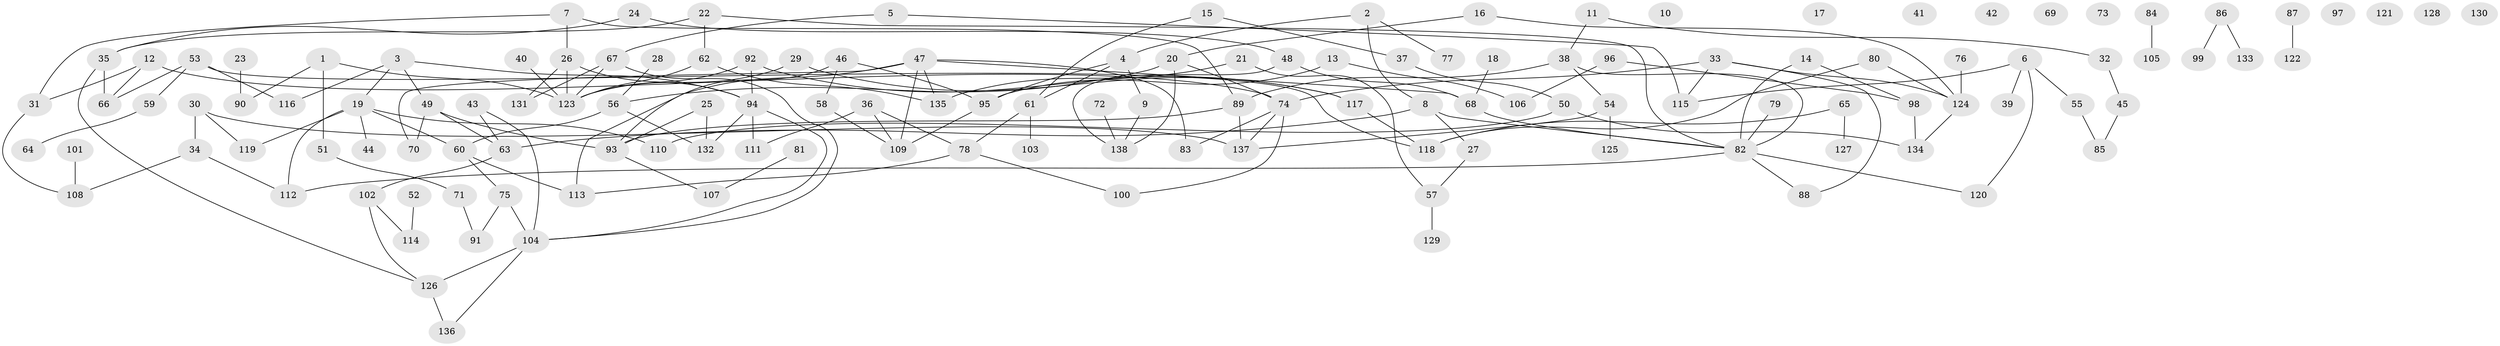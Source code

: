 // Generated by graph-tools (version 1.1) at 2025/12/03/09/25 04:12:53]
// undirected, 138 vertices, 174 edges
graph export_dot {
graph [start="1"]
  node [color=gray90,style=filled];
  1;
  2;
  3;
  4;
  5;
  6;
  7;
  8;
  9;
  10;
  11;
  12;
  13;
  14;
  15;
  16;
  17;
  18;
  19;
  20;
  21;
  22;
  23;
  24;
  25;
  26;
  27;
  28;
  29;
  30;
  31;
  32;
  33;
  34;
  35;
  36;
  37;
  38;
  39;
  40;
  41;
  42;
  43;
  44;
  45;
  46;
  47;
  48;
  49;
  50;
  51;
  52;
  53;
  54;
  55;
  56;
  57;
  58;
  59;
  60;
  61;
  62;
  63;
  64;
  65;
  66;
  67;
  68;
  69;
  70;
  71;
  72;
  73;
  74;
  75;
  76;
  77;
  78;
  79;
  80;
  81;
  82;
  83;
  84;
  85;
  86;
  87;
  88;
  89;
  90;
  91;
  92;
  93;
  94;
  95;
  96;
  97;
  98;
  99;
  100;
  101;
  102;
  103;
  104;
  105;
  106;
  107;
  108;
  109;
  110;
  111;
  112;
  113;
  114;
  115;
  116;
  117;
  118;
  119;
  120;
  121;
  122;
  123;
  124;
  125;
  126;
  127;
  128;
  129;
  130;
  131;
  132;
  133;
  134;
  135;
  136;
  137;
  138;
  1 -- 51;
  1 -- 90;
  1 -- 123;
  2 -- 4;
  2 -- 8;
  2 -- 77;
  3 -- 19;
  3 -- 49;
  3 -- 94;
  3 -- 116;
  4 -- 9;
  4 -- 61;
  4 -- 95;
  5 -- 67;
  5 -- 115;
  6 -- 39;
  6 -- 55;
  6 -- 115;
  6 -- 120;
  7 -- 26;
  7 -- 31;
  7 -- 89;
  8 -- 27;
  8 -- 63;
  8 -- 82;
  9 -- 138;
  11 -- 32;
  11 -- 38;
  12 -- 31;
  12 -- 66;
  12 -- 74;
  13 -- 95;
  13 -- 106;
  14 -- 82;
  14 -- 98;
  15 -- 37;
  15 -- 61;
  16 -- 20;
  16 -- 124;
  18 -- 68;
  19 -- 44;
  19 -- 60;
  19 -- 110;
  19 -- 112;
  19 -- 119;
  20 -- 56;
  20 -- 74;
  20 -- 138;
  21 -- 57;
  21 -- 135;
  22 -- 35;
  22 -- 62;
  22 -- 82;
  23 -- 90;
  24 -- 35;
  24 -- 48;
  25 -- 93;
  25 -- 132;
  26 -- 94;
  26 -- 123;
  26 -- 131;
  27 -- 57;
  28 -- 56;
  29 -- 117;
  29 -- 123;
  30 -- 34;
  30 -- 119;
  30 -- 137;
  31 -- 108;
  32 -- 45;
  33 -- 74;
  33 -- 88;
  33 -- 115;
  33 -- 124;
  34 -- 108;
  34 -- 112;
  35 -- 66;
  35 -- 126;
  36 -- 78;
  36 -- 109;
  36 -- 111;
  37 -- 50;
  38 -- 54;
  38 -- 82;
  38 -- 89;
  40 -- 123;
  43 -- 63;
  43 -- 104;
  45 -- 85;
  46 -- 58;
  46 -- 93;
  46 -- 95;
  47 -- 68;
  47 -- 70;
  47 -- 83;
  47 -- 109;
  47 -- 113;
  47 -- 135;
  48 -- 68;
  48 -- 138;
  49 -- 63;
  49 -- 70;
  49 -- 93;
  50 -- 110;
  50 -- 134;
  51 -- 71;
  52 -- 114;
  53 -- 59;
  53 -- 66;
  53 -- 116;
  53 -- 118;
  54 -- 125;
  54 -- 137;
  55 -- 85;
  56 -- 60;
  56 -- 132;
  57 -- 129;
  58 -- 109;
  59 -- 64;
  60 -- 75;
  60 -- 113;
  61 -- 78;
  61 -- 103;
  62 -- 123;
  62 -- 135;
  63 -- 102;
  65 -- 118;
  65 -- 127;
  67 -- 104;
  67 -- 123;
  67 -- 131;
  68 -- 82;
  71 -- 91;
  72 -- 138;
  74 -- 83;
  74 -- 100;
  74 -- 137;
  75 -- 91;
  75 -- 104;
  76 -- 124;
  78 -- 100;
  78 -- 113;
  79 -- 82;
  80 -- 118;
  80 -- 124;
  81 -- 107;
  82 -- 88;
  82 -- 112;
  82 -- 120;
  84 -- 105;
  86 -- 99;
  86 -- 133;
  87 -- 122;
  89 -- 93;
  89 -- 137;
  92 -- 94;
  92 -- 117;
  92 -- 123;
  93 -- 107;
  94 -- 104;
  94 -- 111;
  94 -- 132;
  95 -- 109;
  96 -- 98;
  96 -- 106;
  98 -- 134;
  101 -- 108;
  102 -- 114;
  102 -- 126;
  104 -- 126;
  104 -- 136;
  117 -- 118;
  124 -- 134;
  126 -- 136;
}
